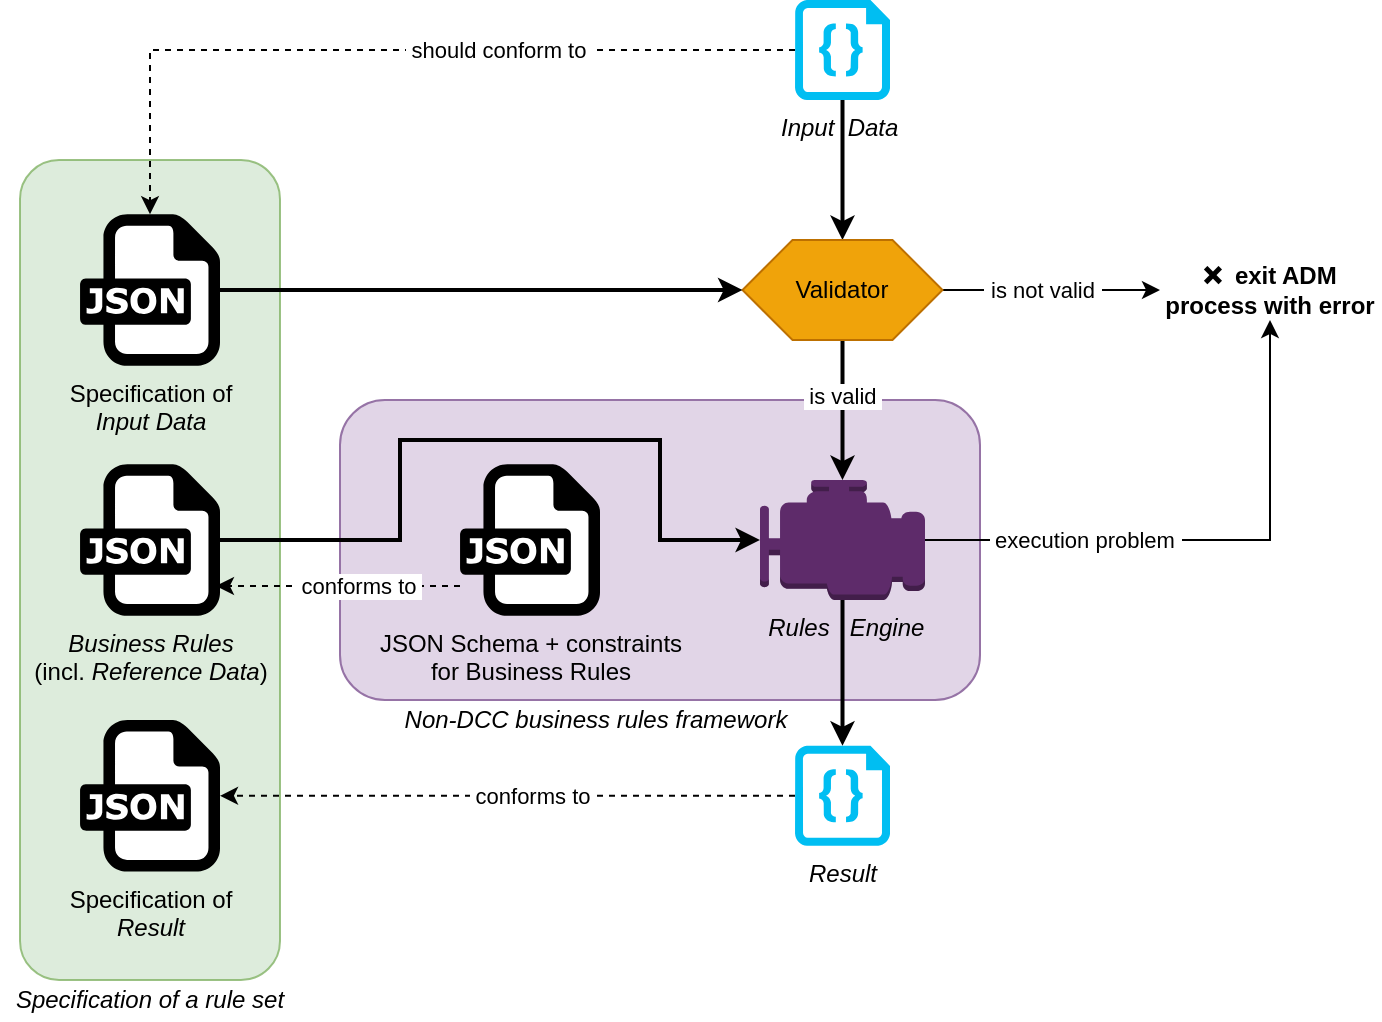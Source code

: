 <mxfile version="16.5.1" type="device"><diagram id="sSj183IfWD0TT-TxmVb-" name="Page-1"><mxGraphModel dx="1933" dy="822" grid="1" gridSize="10" guides="1" tooltips="1" connect="1" arrows="1" fold="1" page="1" pageScale="1" pageWidth="827" pageHeight="1169" math="0" shadow="0"><root><mxCell id="0"/><mxCell id="1" parent="0"/><mxCell id="3thHEvmNxAw1JgIPKIKk-9" value="" style="rounded=1;whiteSpace=wrap;html=1;fillColor=#e1d5e7;strokeColor=#9673a6;" parent="1" vertex="1"><mxGeometry x="70" y="240" width="320" height="150" as="geometry"/></mxCell><mxCell id="6-N2Qm7_1A1KHdfp1atr-17" value="" style="rounded=1;whiteSpace=wrap;html=1;opacity=80;fillColor=#d5e8d4;strokeColor=#82b366;" parent="1" vertex="1"><mxGeometry x="-90" y="120" width="130" height="410" as="geometry"/></mxCell><mxCell id="6-N2Qm7_1A1KHdfp1atr-4" style="edgeStyle=orthogonalEdgeStyle;rounded=0;orthogonalLoop=1;jettySize=auto;html=1;strokeWidth=2;" parent="1" source="6-N2Qm7_1A1KHdfp1atr-13" target="6-N2Qm7_1A1KHdfp1atr-2" edge="1"><mxGeometry relative="1" as="geometry"><mxPoint x="230" y="340" as="sourcePoint"/><Array as="points"><mxPoint x="100" y="310"/><mxPoint x="100" y="260"/><mxPoint x="230" y="260"/><mxPoint x="230" y="310"/></Array></mxGeometry></mxCell><mxCell id="6-N2Qm7_1A1KHdfp1atr-15" style="edgeStyle=orthogonalEdgeStyle;rounded=0;orthogonalLoop=1;jettySize=auto;html=1;exitX=0;exitY=0.5;exitDx=0;exitDy=0;exitPerimeter=0;strokeWidth=1;dashed=1;" parent="1" source="OvktzhXPOp4AU1dplYXa-6" target="6-N2Qm7_1A1KHdfp1atr-14" edge="1"><mxGeometry relative="1" as="geometry"/></mxCell><mxCell id="6-N2Qm7_1A1KHdfp1atr-16" value="&amp;nbsp;conforms to&amp;nbsp;" style="edgeLabel;html=1;align=center;verticalAlign=middle;resizable=0;points=[];" parent="6-N2Qm7_1A1KHdfp1atr-15" vertex="1" connectable="0"><mxGeometry x="-0.082" relative="1" as="geometry"><mxPoint as="offset"/></mxGeometry></mxCell><mxCell id="OvktzhXPOp4AU1dplYXa-6" value="&lt;i&gt;Result&lt;/i&gt;" style="verticalLabelPosition=bottom;html=1;verticalAlign=top;align=center;strokeColor=none;fillColor=#00BEF2;shape=mxgraph.azure.code_file;pointerEvents=1;" parent="1" vertex="1"><mxGeometry x="297.5" y="412.9" width="47.5" height="50" as="geometry"/></mxCell><mxCell id="6-N2Qm7_1A1KHdfp1atr-6" style="edgeStyle=orthogonalEdgeStyle;rounded=0;orthogonalLoop=1;jettySize=auto;html=1;exitX=0.5;exitY=1;exitDx=0;exitDy=0;exitPerimeter=0;entryX=0.5;entryY=0;entryDx=0;entryDy=0;strokeWidth=2;" parent="1" source="t_h9QgHWp8MEgUW7LpqM-1" target="6-N2Qm7_1A1KHdfp1atr-3" edge="1"><mxGeometry relative="1" as="geometry"/></mxCell><mxCell id="3thHEvmNxAw1JgIPKIKk-2" style="edgeStyle=orthogonalEdgeStyle;rounded=0;orthogonalLoop=1;jettySize=auto;html=1;exitX=0;exitY=0.5;exitDx=0;exitDy=0;exitPerimeter=0;dashed=1;" parent="1" source="t_h9QgHWp8MEgUW7LpqM-1" target="6-N2Qm7_1A1KHdfp1atr-5" edge="1"><mxGeometry relative="1" as="geometry"/></mxCell><mxCell id="3thHEvmNxAw1JgIPKIKk-3" value="&amp;nbsp;should conform to&amp;nbsp;" style="edgeLabel;html=1;align=center;verticalAlign=middle;resizable=0;points=[];" parent="3thHEvmNxAw1JgIPKIKk-2" vertex="1" connectable="0"><mxGeometry x="-0.157" relative="1" as="geometry"><mxPoint x="22" as="offset"/></mxGeometry></mxCell><mxCell id="t_h9QgHWp8MEgUW7LpqM-1" value="&lt;i&gt;Input&amp;nbsp; Data&amp;nbsp;&lt;/i&gt;" style="verticalLabelPosition=bottom;html=1;verticalAlign=top;align=center;strokeColor=none;fillColor=#00BEF2;shape=mxgraph.azure.code_file;pointerEvents=1;" parent="1" vertex="1"><mxGeometry x="297.5" y="40" width="47.5" height="50" as="geometry"/></mxCell><mxCell id="6-N2Qm7_1A1KHdfp1atr-9" style="edgeStyle=orthogonalEdgeStyle;rounded=0;orthogonalLoop=1;jettySize=auto;html=1;exitX=0.5;exitY=1;exitDx=0;exitDy=0;exitPerimeter=0;entryX=0.5;entryY=0;entryDx=0;entryDy=0;entryPerimeter=0;strokeWidth=2;" parent="1" source="6-N2Qm7_1A1KHdfp1atr-2" target="OvktzhXPOp4AU1dplYXa-6" edge="1"><mxGeometry relative="1" as="geometry"/></mxCell><mxCell id="6-N2Qm7_1A1KHdfp1atr-19" value="&amp;nbsp;execution problem&amp;nbsp;" style="edgeStyle=orthogonalEdgeStyle;rounded=0;orthogonalLoop=1;jettySize=auto;html=1;exitX=1;exitY=0.5;exitDx=0;exitDy=0;exitPerimeter=0;entryX=0.5;entryY=1;entryDx=0;entryDy=0;strokeWidth=1;" parent="1" source="6-N2Qm7_1A1KHdfp1atr-2" target="6-N2Qm7_1A1KHdfp1atr-18" edge="1"><mxGeometry x="-0.443" relative="1" as="geometry"><mxPoint x="1" as="offset"/></mxGeometry></mxCell><mxCell id="6-N2Qm7_1A1KHdfp1atr-2" value="&lt;i&gt;&amp;nbsp; Rules&amp;nbsp; &amp;nbsp;Engine&amp;nbsp;&lt;/i&gt;" style="outlineConnect=0;dashed=0;verticalLabelPosition=bottom;verticalAlign=top;align=center;html=1;shape=mxgraph.aws3.emr_engine;fillColor=#5E2B6A;gradientColor=none;" parent="1" vertex="1"><mxGeometry x="280" y="280" width="82.5" height="60" as="geometry"/></mxCell><mxCell id="6-N2Qm7_1A1KHdfp1atr-7" style="edgeStyle=orthogonalEdgeStyle;rounded=0;orthogonalLoop=1;jettySize=auto;html=1;exitX=0.5;exitY=1;exitDx=0;exitDy=0;entryX=0.5;entryY=0;entryDx=0;entryDy=0;entryPerimeter=0;strokeWidth=2;" parent="1" source="6-N2Qm7_1A1KHdfp1atr-3" target="6-N2Qm7_1A1KHdfp1atr-2" edge="1"><mxGeometry relative="1" as="geometry"/></mxCell><mxCell id="6-N2Qm7_1A1KHdfp1atr-10" value="&amp;nbsp;is valid&amp;nbsp;" style="edgeLabel;html=1;align=center;verticalAlign=middle;resizable=0;points=[];" parent="6-N2Qm7_1A1KHdfp1atr-7" vertex="1" connectable="0"><mxGeometry x="-0.2" y="-1" relative="1" as="geometry"><mxPoint as="offset"/></mxGeometry></mxCell><mxCell id="6-N2Qm7_1A1KHdfp1atr-11" style="edgeStyle=orthogonalEdgeStyle;rounded=0;orthogonalLoop=1;jettySize=auto;html=1;exitX=1;exitY=0.5;exitDx=0;exitDy=0;strokeWidth=1;" parent="1" source="6-N2Qm7_1A1KHdfp1atr-3" edge="1"><mxGeometry relative="1" as="geometry"><mxPoint x="480" y="185" as="targetPoint"/></mxGeometry></mxCell><mxCell id="6-N2Qm7_1A1KHdfp1atr-12" value="&amp;nbsp;is not valid&amp;nbsp;" style="edgeLabel;html=1;align=center;verticalAlign=middle;resizable=0;points=[];" parent="6-N2Qm7_1A1KHdfp1atr-11" vertex="1" connectable="0"><mxGeometry x="-0.193" y="1" relative="1" as="geometry"><mxPoint x="5" y="1" as="offset"/></mxGeometry></mxCell><mxCell id="6-N2Qm7_1A1KHdfp1atr-3" value="Validator" style="shape=hexagon;perimeter=hexagonPerimeter2;whiteSpace=wrap;html=1;size=0.25;fillColor=#f0a30a;strokeColor=#BD7000;fontColor=#000000;" parent="1" vertex="1"><mxGeometry x="271.25" y="160" width="100" height="50" as="geometry"/></mxCell><mxCell id="6-N2Qm7_1A1KHdfp1atr-8" value="" style="edgeStyle=orthogonalEdgeStyle;rounded=0;orthogonalLoop=1;jettySize=auto;html=1;strokeWidth=2;" parent="1" source="6-N2Qm7_1A1KHdfp1atr-5" target="6-N2Qm7_1A1KHdfp1atr-3" edge="1"><mxGeometry relative="1" as="geometry"/></mxCell><mxCell id="6-N2Qm7_1A1KHdfp1atr-5" value="Specification of&lt;br&gt;&lt;i&gt;Input Data&lt;/i&gt;" style="dashed=0;outlineConnect=0;html=1;align=center;labelPosition=center;verticalLabelPosition=bottom;verticalAlign=top;shape=mxgraph.weblogos.json" parent="1" vertex="1"><mxGeometry x="-60" y="147.1" width="70" height="75.8" as="geometry"/></mxCell><mxCell id="6-N2Qm7_1A1KHdfp1atr-13" value="&lt;i&gt;Business Rules&lt;/i&gt;&lt;br&gt;(incl.&amp;nbsp;&lt;i&gt;Reference Data&lt;/i&gt;)" style="dashed=0;outlineConnect=0;html=1;align=center;labelPosition=center;verticalLabelPosition=bottom;verticalAlign=top;shape=mxgraph.weblogos.json" parent="1" vertex="1"><mxGeometry x="-60" y="272.1" width="70" height="75.8" as="geometry"/></mxCell><mxCell id="6-N2Qm7_1A1KHdfp1atr-14" value="Specification of&lt;br&gt;&lt;i&gt;Result&lt;/i&gt;" style="dashed=0;outlineConnect=0;html=1;align=center;labelPosition=center;verticalLabelPosition=bottom;verticalAlign=top;shape=mxgraph.weblogos.json" parent="1" vertex="1"><mxGeometry x="-60" y="400" width="70" height="75.8" as="geometry"/></mxCell><mxCell id="6-N2Qm7_1A1KHdfp1atr-18" value="&lt;b&gt;❌&amp;nbsp; exit ADM process with error&lt;/b&gt;" style="text;html=1;strokeColor=none;fillColor=none;align=center;verticalAlign=middle;whiteSpace=wrap;rounded=0;opacity=80;" parent="1" vertex="1"><mxGeometry x="480" y="170" width="110" height="30" as="geometry"/></mxCell><mxCell id="3thHEvmNxAw1JgIPKIKk-7" value="" style="edgeStyle=orthogonalEdgeStyle;rounded=0;orthogonalLoop=1;jettySize=auto;html=1;dashed=1;entryX=0.971;entryY=0.803;entryDx=0;entryDy=0;entryPerimeter=0;" parent="1" source="3thHEvmNxAw1JgIPKIKk-1" target="6-N2Qm7_1A1KHdfp1atr-13" edge="1"><mxGeometry relative="1" as="geometry"><Array as="points"><mxPoint x="100" y="333"/><mxPoint x="100" y="333"/></Array></mxGeometry></mxCell><mxCell id="3thHEvmNxAw1JgIPKIKk-8" value="&amp;nbsp;conforms to&amp;nbsp;" style="edgeLabel;html=1;align=center;verticalAlign=middle;resizable=0;points=[];" parent="3thHEvmNxAw1JgIPKIKk-7" vertex="1" connectable="0"><mxGeometry x="-0.164" relative="1" as="geometry"><mxPoint as="offset"/></mxGeometry></mxCell><mxCell id="3thHEvmNxAw1JgIPKIKk-1" value="JSON Schema + constraints&lt;br&gt;for Business Rules" style="dashed=0;outlineConnect=0;html=1;align=center;labelPosition=center;verticalLabelPosition=bottom;verticalAlign=top;shape=mxgraph.weblogos.json" parent="1" vertex="1"><mxGeometry x="130" y="272.1" width="70" height="75.8" as="geometry"/></mxCell><mxCell id="3thHEvmNxAw1JgIPKIKk-4" value="&lt;i&gt;Specification of a rule set&lt;/i&gt;" style="text;html=1;strokeColor=none;fillColor=none;align=center;verticalAlign=middle;whiteSpace=wrap;rounded=0;" parent="1" vertex="1"><mxGeometry x="-100" y="530" width="150" height="20" as="geometry"/></mxCell><mxCell id="3thHEvmNxAw1JgIPKIKk-10" value="&lt;i&gt;Non-DCC business rules framework&lt;/i&gt;" style="text;html=1;strokeColor=none;fillColor=none;align=center;verticalAlign=middle;whiteSpace=wrap;rounded=0;" parent="1" vertex="1"><mxGeometry x="97.5" y="390" width="200" height="20" as="geometry"/></mxCell></root></mxGraphModel></diagram></mxfile>